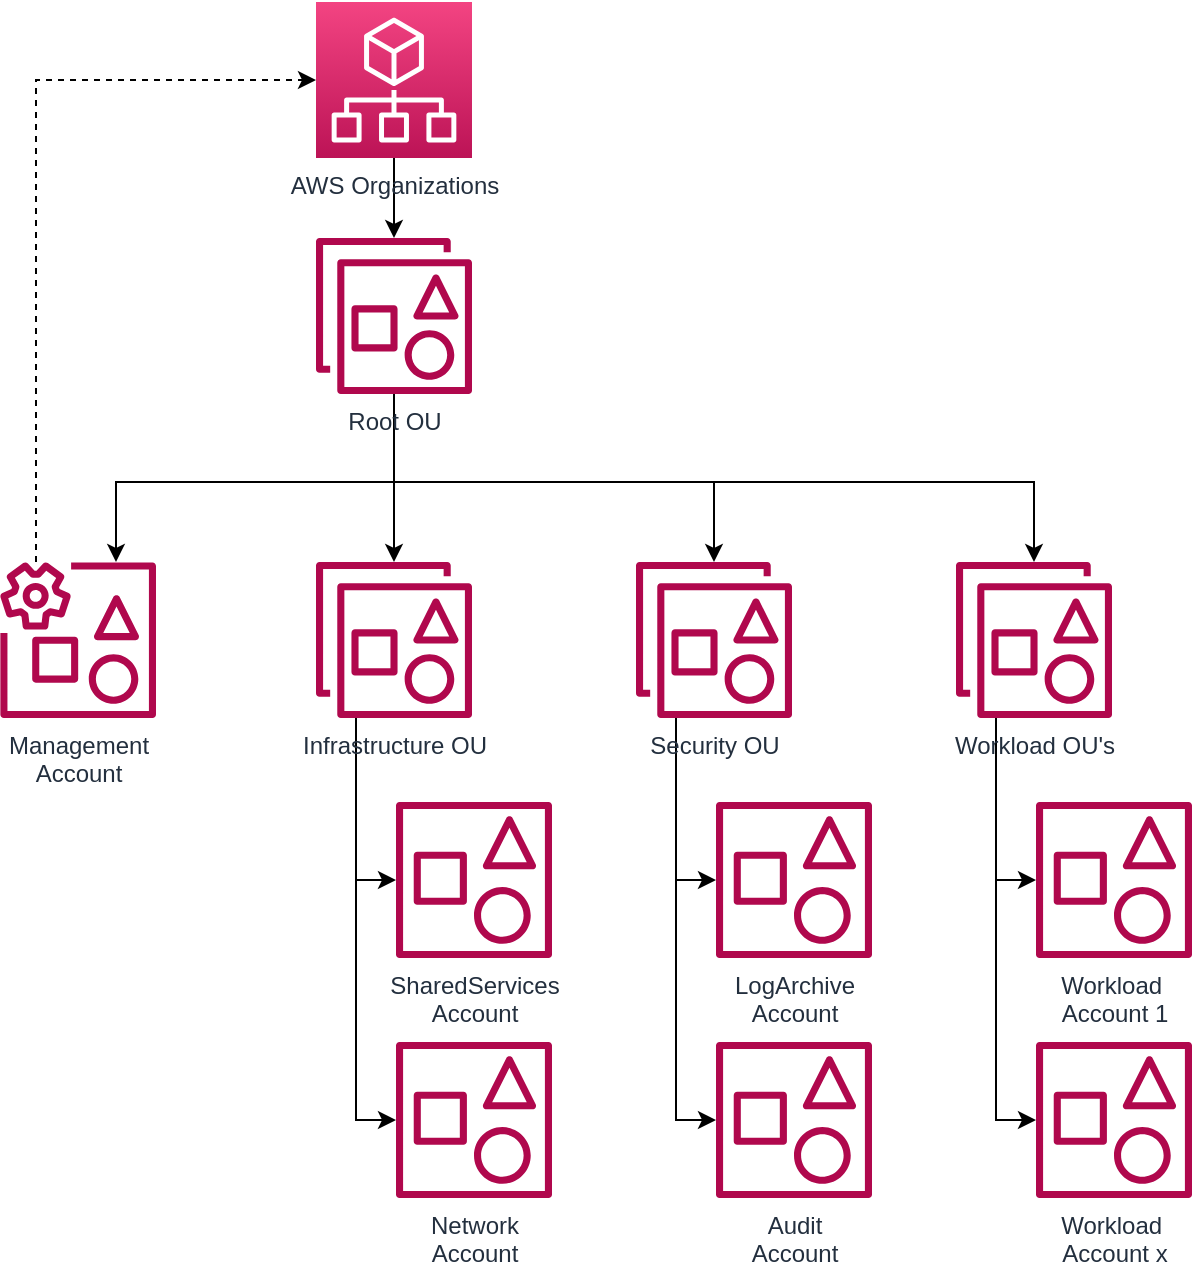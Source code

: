 <mxfile>
    <diagram name="Page-1" id="KwHyPVnE2y1FMmElm3fi">
        <mxGraphModel dx="389" dy="729" grid="1" gridSize="10" guides="1" tooltips="1" connect="1" arrows="1" fold="1" page="1" pageScale="1" pageWidth="1169" pageHeight="827" math="0" shadow="0">
            <root>
                <mxCell id="0"/>
                <mxCell id="1" parent="0"/>
                <mxCell id="w8O_1PE9eOB9GUp7uF0b-11" value="" style="edgeStyle=orthogonalEdgeStyle;rounded=0;orthogonalLoop=1;jettySize=auto;html=1;" parent="1" source="w8O_1PE9eOB9GUp7uF0b-4" target="w8O_1PE9eOB9GUp7uF0b-5" edge="1">
                    <mxGeometry relative="1" as="geometry"/>
                </mxCell>
                <mxCell id="w8O_1PE9eOB9GUp7uF0b-4" value="AWS Organizations" style="sketch=0;points=[[0,0,0],[0.25,0,0],[0.5,0,0],[0.75,0,0],[1,0,0],[0,1,0],[0.25,1,0],[0.5,1,0],[0.75,1,0],[1,1,0],[0,0.25,0],[0,0.5,0],[0,0.75,0],[1,0.25,0],[1,0.5,0],[1,0.75,0]];points=[[0,0,0],[0.25,0,0],[0.5,0,0],[0.75,0,0],[1,0,0],[0,1,0],[0.25,1,0],[0.5,1,0],[0.75,1,0],[1,1,0],[0,0.25,0],[0,0.5,0],[0,0.75,0],[1,0.25,0],[1,0.5,0],[1,0.75,0]];outlineConnect=0;fontColor=#232F3E;gradientColor=#F34482;gradientDirection=north;fillColor=#BC1356;strokeColor=#ffffff;dashed=0;verticalLabelPosition=bottom;verticalAlign=top;align=center;html=1;fontSize=12;fontStyle=0;aspect=fixed;shape=mxgraph.aws4.resourceIcon;resIcon=mxgraph.aws4.organizations;" parent="1" vertex="1">
                    <mxGeometry x="240" y="80" width="78" height="78" as="geometry"/>
                </mxCell>
                <mxCell id="w8O_1PE9eOB9GUp7uF0b-12" value="" style="edgeStyle=orthogonalEdgeStyle;rounded=0;orthogonalLoop=1;jettySize=auto;html=1;" parent="1" source="w8O_1PE9eOB9GUp7uF0b-5" target="w8O_1PE9eOB9GUp7uF0b-9" edge="1">
                    <mxGeometry relative="1" as="geometry"/>
                </mxCell>
                <mxCell id="w8O_1PE9eOB9GUp7uF0b-13" style="edgeStyle=orthogonalEdgeStyle;rounded=0;orthogonalLoop=1;jettySize=auto;html=1;" parent="1" source="w8O_1PE9eOB9GUp7uF0b-5" target="w8O_1PE9eOB9GUp7uF0b-7" edge="1">
                    <mxGeometry relative="1" as="geometry">
                        <Array as="points">
                            <mxPoint x="279" y="320"/>
                            <mxPoint x="140" y="320"/>
                        </Array>
                    </mxGeometry>
                </mxCell>
                <mxCell id="w8O_1PE9eOB9GUp7uF0b-14" style="edgeStyle=orthogonalEdgeStyle;rounded=0;orthogonalLoop=1;jettySize=auto;html=1;" parent="1" source="w8O_1PE9eOB9GUp7uF0b-5" target="w8O_1PE9eOB9GUp7uF0b-8" edge="1">
                    <mxGeometry relative="1" as="geometry">
                        <Array as="points">
                            <mxPoint x="279" y="320"/>
                            <mxPoint x="439" y="320"/>
                        </Array>
                    </mxGeometry>
                </mxCell>
                <mxCell id="w8O_1PE9eOB9GUp7uF0b-28" style="edgeStyle=orthogonalEdgeStyle;rounded=0;orthogonalLoop=1;jettySize=auto;html=1;" parent="1" source="w8O_1PE9eOB9GUp7uF0b-5" target="w8O_1PE9eOB9GUp7uF0b-26" edge="1">
                    <mxGeometry relative="1" as="geometry">
                        <Array as="points">
                            <mxPoint x="279" y="320"/>
                            <mxPoint x="599" y="320"/>
                        </Array>
                    </mxGeometry>
                </mxCell>
                <mxCell id="w8O_1PE9eOB9GUp7uF0b-5" value="Root OU" style="sketch=0;outlineConnect=0;fontColor=#232F3E;gradientColor=none;fillColor=#B0084D;strokeColor=none;dashed=0;verticalLabelPosition=bottom;verticalAlign=top;align=center;html=1;fontSize=12;fontStyle=0;aspect=fixed;pointerEvents=1;shape=mxgraph.aws4.organizations_organizational_unit2;" parent="1" vertex="1">
                    <mxGeometry x="240" y="198" width="78" height="78" as="geometry"/>
                </mxCell>
                <mxCell id="w8O_1PE9eOB9GUp7uF0b-6" value="LogArchive&lt;br&gt;Account" style="sketch=0;outlineConnect=0;fontColor=#232F3E;gradientColor=none;fillColor=#B0084D;strokeColor=none;dashed=0;verticalLabelPosition=bottom;verticalAlign=top;align=center;html=1;fontSize=12;fontStyle=0;aspect=fixed;pointerEvents=1;shape=mxgraph.aws4.organizations_account2;" parent="1" vertex="1">
                    <mxGeometry x="440" y="480" width="78" height="78" as="geometry"/>
                </mxCell>
                <mxCell id="w8O_1PE9eOB9GUp7uF0b-10" style="edgeStyle=orthogonalEdgeStyle;rounded=0;orthogonalLoop=1;jettySize=auto;html=1;entryX=0;entryY=0.5;entryDx=0;entryDy=0;entryPerimeter=0;dashed=1;" parent="1" source="w8O_1PE9eOB9GUp7uF0b-7" target="w8O_1PE9eOB9GUp7uF0b-4" edge="1">
                    <mxGeometry relative="1" as="geometry">
                        <Array as="points">
                            <mxPoint x="100" y="119"/>
                        </Array>
                    </mxGeometry>
                </mxCell>
                <mxCell id="w8O_1PE9eOB9GUp7uF0b-7" value="Management&lt;br&gt;Account" style="sketch=0;outlineConnect=0;fontColor=#232F3E;gradientColor=none;fillColor=#B0084D;strokeColor=none;dashed=0;verticalLabelPosition=bottom;verticalAlign=top;align=center;html=1;fontSize=12;fontStyle=0;aspect=fixed;pointerEvents=1;shape=mxgraph.aws4.organizations_management_account2;" parent="1" vertex="1">
                    <mxGeometry x="82" y="360" width="78" height="78" as="geometry"/>
                </mxCell>
                <mxCell id="w8O_1PE9eOB9GUp7uF0b-21" style="edgeStyle=orthogonalEdgeStyle;rounded=0;orthogonalLoop=1;jettySize=auto;html=1;" parent="1" source="w8O_1PE9eOB9GUp7uF0b-8" target="w8O_1PE9eOB9GUp7uF0b-15" edge="1">
                    <mxGeometry relative="1" as="geometry">
                        <Array as="points">
                            <mxPoint x="420" y="639"/>
                        </Array>
                    </mxGeometry>
                </mxCell>
                <mxCell id="w8O_1PE9eOB9GUp7uF0b-22" style="edgeStyle=orthogonalEdgeStyle;rounded=0;orthogonalLoop=1;jettySize=auto;html=1;" parent="1" source="w8O_1PE9eOB9GUp7uF0b-8" target="w8O_1PE9eOB9GUp7uF0b-6" edge="1">
                    <mxGeometry relative="1" as="geometry">
                        <Array as="points">
                            <mxPoint x="420" y="519"/>
                        </Array>
                    </mxGeometry>
                </mxCell>
                <mxCell id="w8O_1PE9eOB9GUp7uF0b-8" value="Security OU" style="sketch=0;outlineConnect=0;fontColor=#232F3E;gradientColor=none;fillColor=#B0084D;strokeColor=none;dashed=0;verticalLabelPosition=bottom;verticalAlign=top;align=center;html=1;fontSize=12;fontStyle=0;aspect=fixed;pointerEvents=1;shape=mxgraph.aws4.organizations_organizational_unit2;" parent="1" vertex="1">
                    <mxGeometry x="400" y="360" width="78" height="78" as="geometry"/>
                </mxCell>
                <mxCell id="w8O_1PE9eOB9GUp7uF0b-19" style="edgeStyle=orthogonalEdgeStyle;rounded=0;orthogonalLoop=1;jettySize=auto;html=1;" parent="1" source="w8O_1PE9eOB9GUp7uF0b-9" target="w8O_1PE9eOB9GUp7uF0b-18" edge="1">
                    <mxGeometry relative="1" as="geometry">
                        <Array as="points">
                            <mxPoint x="260" y="639"/>
                        </Array>
                    </mxGeometry>
                </mxCell>
                <mxCell id="w8O_1PE9eOB9GUp7uF0b-20" style="edgeStyle=orthogonalEdgeStyle;rounded=0;orthogonalLoop=1;jettySize=auto;html=1;" parent="1" source="w8O_1PE9eOB9GUp7uF0b-9" target="w8O_1PE9eOB9GUp7uF0b-17" edge="1">
                    <mxGeometry relative="1" as="geometry">
                        <Array as="points">
                            <mxPoint x="260" y="519"/>
                        </Array>
                    </mxGeometry>
                </mxCell>
                <mxCell id="w8O_1PE9eOB9GUp7uF0b-9" value="Infrastructure OU" style="sketch=0;outlineConnect=0;fontColor=#232F3E;gradientColor=none;fillColor=#B0084D;strokeColor=none;dashed=0;verticalLabelPosition=bottom;verticalAlign=top;align=center;html=1;fontSize=12;fontStyle=0;aspect=fixed;pointerEvents=1;shape=mxgraph.aws4.organizations_organizational_unit2;" parent="1" vertex="1">
                    <mxGeometry x="240" y="360" width="78" height="78" as="geometry"/>
                </mxCell>
                <mxCell id="w8O_1PE9eOB9GUp7uF0b-15" value="Audit&lt;br&gt;Account" style="sketch=0;outlineConnect=0;fontColor=#232F3E;gradientColor=none;fillColor=#B0084D;strokeColor=none;dashed=0;verticalLabelPosition=bottom;verticalAlign=top;align=center;html=1;fontSize=12;fontStyle=0;aspect=fixed;pointerEvents=1;shape=mxgraph.aws4.organizations_account2;" parent="1" vertex="1">
                    <mxGeometry x="440" y="600" width="78" height="78" as="geometry"/>
                </mxCell>
                <mxCell id="w8O_1PE9eOB9GUp7uF0b-17" value="SharedServices&lt;br&gt;Account" style="sketch=0;outlineConnect=0;fontColor=#232F3E;gradientColor=none;fillColor=#B0084D;strokeColor=none;dashed=0;verticalLabelPosition=bottom;verticalAlign=top;align=center;html=1;fontSize=12;fontStyle=0;aspect=fixed;pointerEvents=1;shape=mxgraph.aws4.organizations_account2;" parent="1" vertex="1">
                    <mxGeometry x="280" y="480" width="78" height="78" as="geometry"/>
                </mxCell>
                <mxCell id="w8O_1PE9eOB9GUp7uF0b-18" value="Network&lt;br&gt;Account" style="sketch=0;outlineConnect=0;fontColor=#232F3E;gradientColor=none;fillColor=#B0084D;strokeColor=none;dashed=0;verticalLabelPosition=bottom;verticalAlign=top;align=center;html=1;fontSize=12;fontStyle=0;aspect=fixed;pointerEvents=1;shape=mxgraph.aws4.organizations_account2;" parent="1" vertex="1">
                    <mxGeometry x="280" y="600" width="78" height="78" as="geometry"/>
                </mxCell>
                <mxCell id="w8O_1PE9eOB9GUp7uF0b-23" value="Workload&amp;nbsp;&lt;br&gt;Account 1" style="sketch=0;outlineConnect=0;fontColor=#232F3E;gradientColor=none;fillColor=#B0084D;strokeColor=none;dashed=0;verticalLabelPosition=bottom;verticalAlign=top;align=center;html=1;fontSize=12;fontStyle=0;aspect=fixed;pointerEvents=1;shape=mxgraph.aws4.organizations_account2;" parent="1" vertex="1">
                    <mxGeometry x="600" y="480" width="78" height="78" as="geometry"/>
                </mxCell>
                <mxCell id="w8O_1PE9eOB9GUp7uF0b-24" style="edgeStyle=orthogonalEdgeStyle;rounded=0;orthogonalLoop=1;jettySize=auto;html=1;" parent="1" source="w8O_1PE9eOB9GUp7uF0b-26" target="w8O_1PE9eOB9GUp7uF0b-30" edge="1">
                    <mxGeometry relative="1" as="geometry">
                        <Array as="points">
                            <mxPoint x="580" y="639"/>
                        </Array>
                        <mxPoint x="600" y="639" as="targetPoint"/>
                    </mxGeometry>
                </mxCell>
                <mxCell id="w8O_1PE9eOB9GUp7uF0b-25" style="edgeStyle=orthogonalEdgeStyle;rounded=0;orthogonalLoop=1;jettySize=auto;html=1;" parent="1" source="w8O_1PE9eOB9GUp7uF0b-26" target="w8O_1PE9eOB9GUp7uF0b-23" edge="1">
                    <mxGeometry relative="1" as="geometry">
                        <Array as="points">
                            <mxPoint x="580" y="519"/>
                        </Array>
                    </mxGeometry>
                </mxCell>
                <mxCell id="w8O_1PE9eOB9GUp7uF0b-26" value="Workload OU's" style="sketch=0;outlineConnect=0;fontColor=#232F3E;gradientColor=none;fillColor=#B0084D;strokeColor=none;dashed=0;verticalLabelPosition=bottom;verticalAlign=top;align=center;html=1;fontSize=12;fontStyle=0;aspect=fixed;pointerEvents=1;shape=mxgraph.aws4.organizations_organizational_unit2;" parent="1" vertex="1">
                    <mxGeometry x="560" y="360" width="78" height="78" as="geometry"/>
                </mxCell>
                <mxCell id="w8O_1PE9eOB9GUp7uF0b-30" value="Workload&amp;nbsp;&lt;br&gt;Account x" style="sketch=0;outlineConnect=0;fontColor=#232F3E;gradientColor=none;fillColor=#B0084D;strokeColor=none;dashed=0;verticalLabelPosition=bottom;verticalAlign=top;align=center;html=1;fontSize=12;fontStyle=0;aspect=fixed;pointerEvents=1;shape=mxgraph.aws4.organizations_account2;" parent="1" vertex="1">
                    <mxGeometry x="600" y="600" width="78" height="78" as="geometry"/>
                </mxCell>
            </root>
        </mxGraphModel>
    </diagram>
</mxfile>